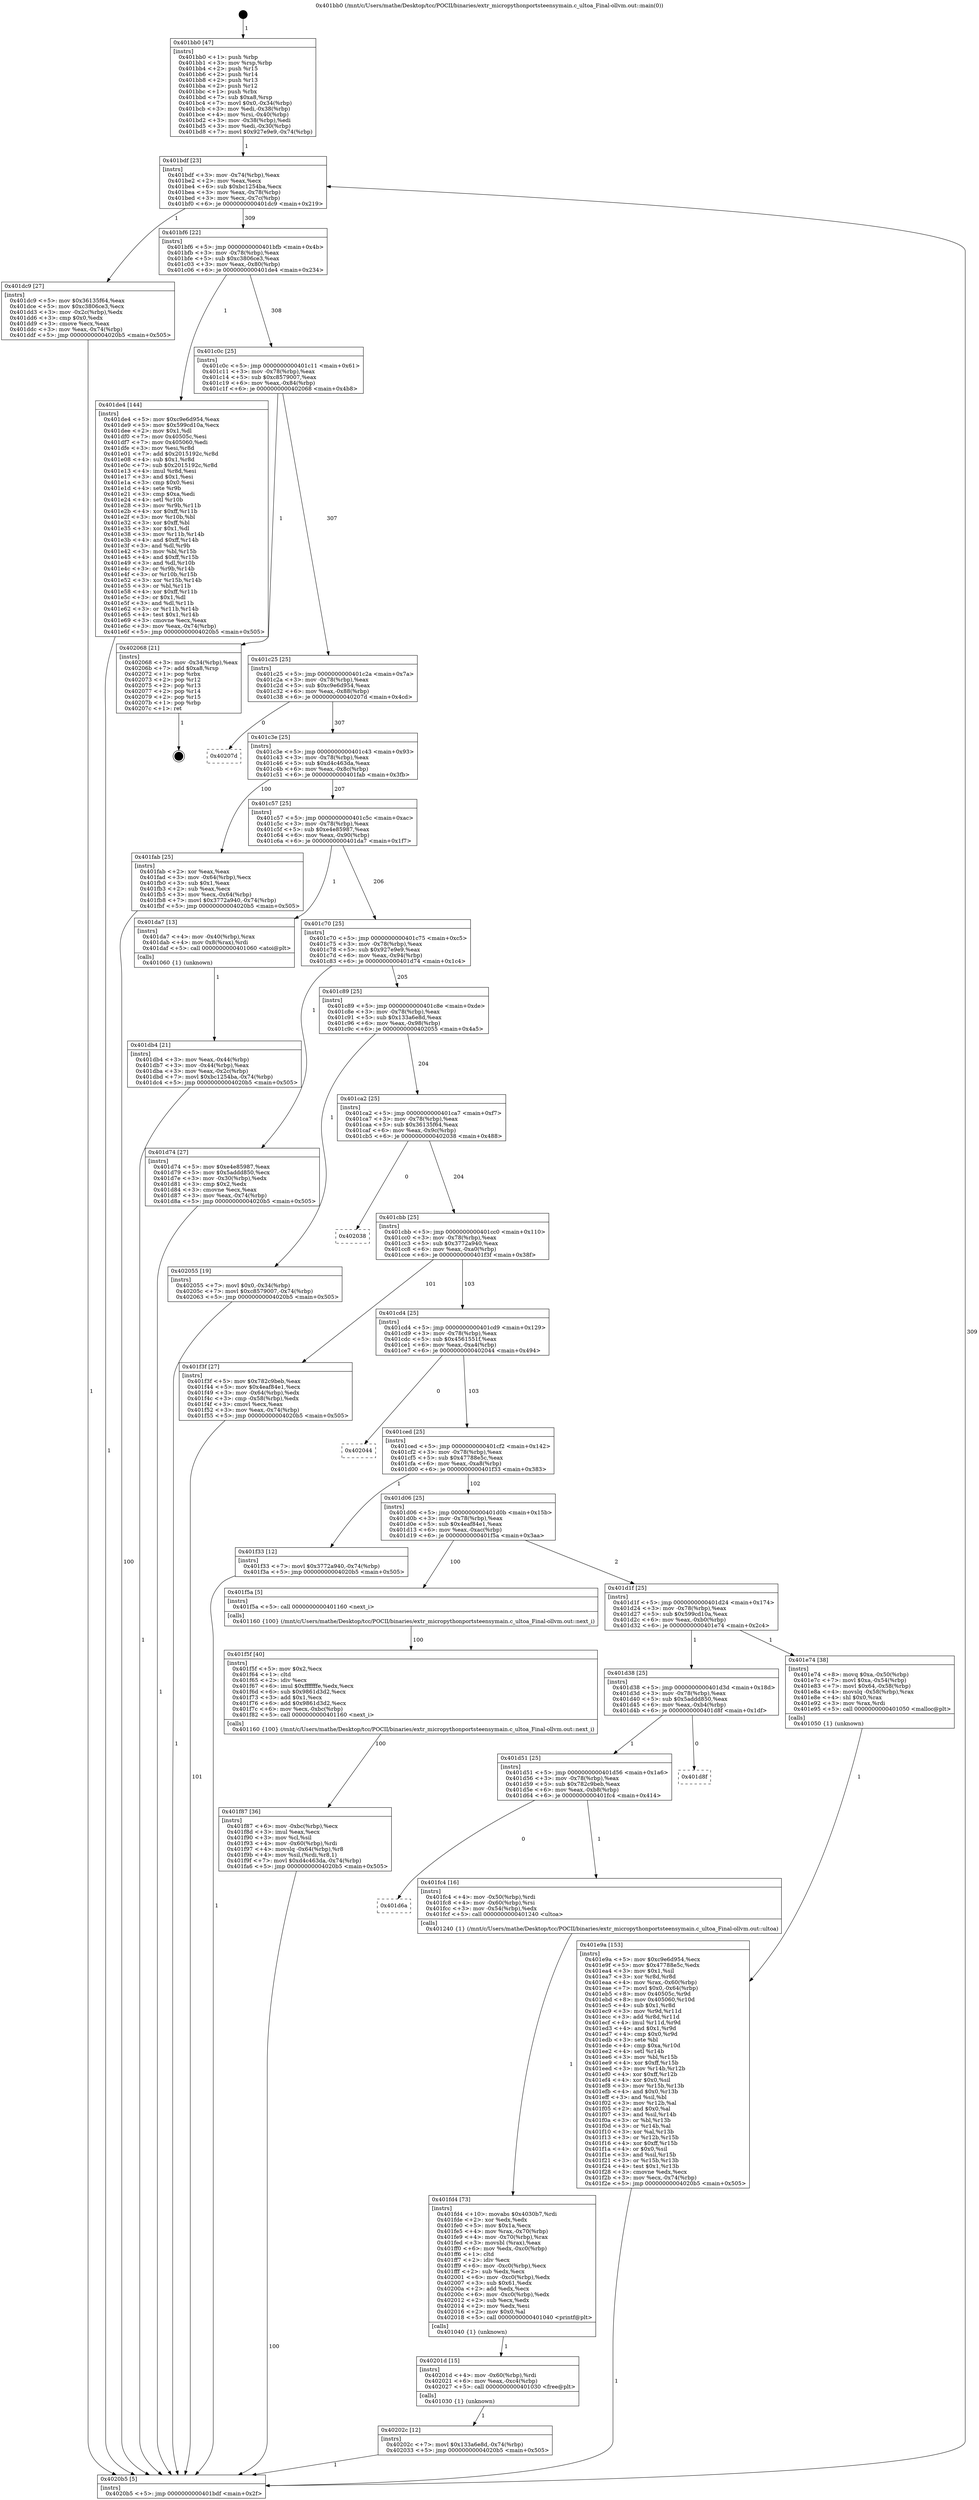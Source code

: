 digraph "0x401bb0" {
  label = "0x401bb0 (/mnt/c/Users/mathe/Desktop/tcc/POCII/binaries/extr_micropythonportsteensymain.c_ultoa_Final-ollvm.out::main(0))"
  labelloc = "t"
  node[shape=record]

  Entry [label="",width=0.3,height=0.3,shape=circle,fillcolor=black,style=filled]
  "0x401bdf" [label="{
     0x401bdf [23]\l
     | [instrs]\l
     &nbsp;&nbsp;0x401bdf \<+3\>: mov -0x74(%rbp),%eax\l
     &nbsp;&nbsp;0x401be2 \<+2\>: mov %eax,%ecx\l
     &nbsp;&nbsp;0x401be4 \<+6\>: sub $0xbc1254ba,%ecx\l
     &nbsp;&nbsp;0x401bea \<+3\>: mov %eax,-0x78(%rbp)\l
     &nbsp;&nbsp;0x401bed \<+3\>: mov %ecx,-0x7c(%rbp)\l
     &nbsp;&nbsp;0x401bf0 \<+6\>: je 0000000000401dc9 \<main+0x219\>\l
  }"]
  "0x401dc9" [label="{
     0x401dc9 [27]\l
     | [instrs]\l
     &nbsp;&nbsp;0x401dc9 \<+5\>: mov $0x36135f64,%eax\l
     &nbsp;&nbsp;0x401dce \<+5\>: mov $0xc3806ce3,%ecx\l
     &nbsp;&nbsp;0x401dd3 \<+3\>: mov -0x2c(%rbp),%edx\l
     &nbsp;&nbsp;0x401dd6 \<+3\>: cmp $0x0,%edx\l
     &nbsp;&nbsp;0x401dd9 \<+3\>: cmove %ecx,%eax\l
     &nbsp;&nbsp;0x401ddc \<+3\>: mov %eax,-0x74(%rbp)\l
     &nbsp;&nbsp;0x401ddf \<+5\>: jmp 00000000004020b5 \<main+0x505\>\l
  }"]
  "0x401bf6" [label="{
     0x401bf6 [22]\l
     | [instrs]\l
     &nbsp;&nbsp;0x401bf6 \<+5\>: jmp 0000000000401bfb \<main+0x4b\>\l
     &nbsp;&nbsp;0x401bfb \<+3\>: mov -0x78(%rbp),%eax\l
     &nbsp;&nbsp;0x401bfe \<+5\>: sub $0xc3806ce3,%eax\l
     &nbsp;&nbsp;0x401c03 \<+3\>: mov %eax,-0x80(%rbp)\l
     &nbsp;&nbsp;0x401c06 \<+6\>: je 0000000000401de4 \<main+0x234\>\l
  }"]
  Exit [label="",width=0.3,height=0.3,shape=circle,fillcolor=black,style=filled,peripheries=2]
  "0x401de4" [label="{
     0x401de4 [144]\l
     | [instrs]\l
     &nbsp;&nbsp;0x401de4 \<+5\>: mov $0xc9e6d954,%eax\l
     &nbsp;&nbsp;0x401de9 \<+5\>: mov $0x599cd10a,%ecx\l
     &nbsp;&nbsp;0x401dee \<+2\>: mov $0x1,%dl\l
     &nbsp;&nbsp;0x401df0 \<+7\>: mov 0x40505c,%esi\l
     &nbsp;&nbsp;0x401df7 \<+7\>: mov 0x405060,%edi\l
     &nbsp;&nbsp;0x401dfe \<+3\>: mov %esi,%r8d\l
     &nbsp;&nbsp;0x401e01 \<+7\>: add $0x2015192c,%r8d\l
     &nbsp;&nbsp;0x401e08 \<+4\>: sub $0x1,%r8d\l
     &nbsp;&nbsp;0x401e0c \<+7\>: sub $0x2015192c,%r8d\l
     &nbsp;&nbsp;0x401e13 \<+4\>: imul %r8d,%esi\l
     &nbsp;&nbsp;0x401e17 \<+3\>: and $0x1,%esi\l
     &nbsp;&nbsp;0x401e1a \<+3\>: cmp $0x0,%esi\l
     &nbsp;&nbsp;0x401e1d \<+4\>: sete %r9b\l
     &nbsp;&nbsp;0x401e21 \<+3\>: cmp $0xa,%edi\l
     &nbsp;&nbsp;0x401e24 \<+4\>: setl %r10b\l
     &nbsp;&nbsp;0x401e28 \<+3\>: mov %r9b,%r11b\l
     &nbsp;&nbsp;0x401e2b \<+4\>: xor $0xff,%r11b\l
     &nbsp;&nbsp;0x401e2f \<+3\>: mov %r10b,%bl\l
     &nbsp;&nbsp;0x401e32 \<+3\>: xor $0xff,%bl\l
     &nbsp;&nbsp;0x401e35 \<+3\>: xor $0x1,%dl\l
     &nbsp;&nbsp;0x401e38 \<+3\>: mov %r11b,%r14b\l
     &nbsp;&nbsp;0x401e3b \<+4\>: and $0xff,%r14b\l
     &nbsp;&nbsp;0x401e3f \<+3\>: and %dl,%r9b\l
     &nbsp;&nbsp;0x401e42 \<+3\>: mov %bl,%r15b\l
     &nbsp;&nbsp;0x401e45 \<+4\>: and $0xff,%r15b\l
     &nbsp;&nbsp;0x401e49 \<+3\>: and %dl,%r10b\l
     &nbsp;&nbsp;0x401e4c \<+3\>: or %r9b,%r14b\l
     &nbsp;&nbsp;0x401e4f \<+3\>: or %r10b,%r15b\l
     &nbsp;&nbsp;0x401e52 \<+3\>: xor %r15b,%r14b\l
     &nbsp;&nbsp;0x401e55 \<+3\>: or %bl,%r11b\l
     &nbsp;&nbsp;0x401e58 \<+4\>: xor $0xff,%r11b\l
     &nbsp;&nbsp;0x401e5c \<+3\>: or $0x1,%dl\l
     &nbsp;&nbsp;0x401e5f \<+3\>: and %dl,%r11b\l
     &nbsp;&nbsp;0x401e62 \<+3\>: or %r11b,%r14b\l
     &nbsp;&nbsp;0x401e65 \<+4\>: test $0x1,%r14b\l
     &nbsp;&nbsp;0x401e69 \<+3\>: cmovne %ecx,%eax\l
     &nbsp;&nbsp;0x401e6c \<+3\>: mov %eax,-0x74(%rbp)\l
     &nbsp;&nbsp;0x401e6f \<+5\>: jmp 00000000004020b5 \<main+0x505\>\l
  }"]
  "0x401c0c" [label="{
     0x401c0c [25]\l
     | [instrs]\l
     &nbsp;&nbsp;0x401c0c \<+5\>: jmp 0000000000401c11 \<main+0x61\>\l
     &nbsp;&nbsp;0x401c11 \<+3\>: mov -0x78(%rbp),%eax\l
     &nbsp;&nbsp;0x401c14 \<+5\>: sub $0xc8579007,%eax\l
     &nbsp;&nbsp;0x401c19 \<+6\>: mov %eax,-0x84(%rbp)\l
     &nbsp;&nbsp;0x401c1f \<+6\>: je 0000000000402068 \<main+0x4b8\>\l
  }"]
  "0x40202c" [label="{
     0x40202c [12]\l
     | [instrs]\l
     &nbsp;&nbsp;0x40202c \<+7\>: movl $0x133a6e8d,-0x74(%rbp)\l
     &nbsp;&nbsp;0x402033 \<+5\>: jmp 00000000004020b5 \<main+0x505\>\l
  }"]
  "0x402068" [label="{
     0x402068 [21]\l
     | [instrs]\l
     &nbsp;&nbsp;0x402068 \<+3\>: mov -0x34(%rbp),%eax\l
     &nbsp;&nbsp;0x40206b \<+7\>: add $0xa8,%rsp\l
     &nbsp;&nbsp;0x402072 \<+1\>: pop %rbx\l
     &nbsp;&nbsp;0x402073 \<+2\>: pop %r12\l
     &nbsp;&nbsp;0x402075 \<+2\>: pop %r13\l
     &nbsp;&nbsp;0x402077 \<+2\>: pop %r14\l
     &nbsp;&nbsp;0x402079 \<+2\>: pop %r15\l
     &nbsp;&nbsp;0x40207b \<+1\>: pop %rbp\l
     &nbsp;&nbsp;0x40207c \<+1\>: ret\l
  }"]
  "0x401c25" [label="{
     0x401c25 [25]\l
     | [instrs]\l
     &nbsp;&nbsp;0x401c25 \<+5\>: jmp 0000000000401c2a \<main+0x7a\>\l
     &nbsp;&nbsp;0x401c2a \<+3\>: mov -0x78(%rbp),%eax\l
     &nbsp;&nbsp;0x401c2d \<+5\>: sub $0xc9e6d954,%eax\l
     &nbsp;&nbsp;0x401c32 \<+6\>: mov %eax,-0x88(%rbp)\l
     &nbsp;&nbsp;0x401c38 \<+6\>: je 000000000040207d \<main+0x4cd\>\l
  }"]
  "0x40201d" [label="{
     0x40201d [15]\l
     | [instrs]\l
     &nbsp;&nbsp;0x40201d \<+4\>: mov -0x60(%rbp),%rdi\l
     &nbsp;&nbsp;0x402021 \<+6\>: mov %eax,-0xc4(%rbp)\l
     &nbsp;&nbsp;0x402027 \<+5\>: call 0000000000401030 \<free@plt\>\l
     | [calls]\l
     &nbsp;&nbsp;0x401030 \{1\} (unknown)\l
  }"]
  "0x40207d" [label="{
     0x40207d\l
  }", style=dashed]
  "0x401c3e" [label="{
     0x401c3e [25]\l
     | [instrs]\l
     &nbsp;&nbsp;0x401c3e \<+5\>: jmp 0000000000401c43 \<main+0x93\>\l
     &nbsp;&nbsp;0x401c43 \<+3\>: mov -0x78(%rbp),%eax\l
     &nbsp;&nbsp;0x401c46 \<+5\>: sub $0xd4c463da,%eax\l
     &nbsp;&nbsp;0x401c4b \<+6\>: mov %eax,-0x8c(%rbp)\l
     &nbsp;&nbsp;0x401c51 \<+6\>: je 0000000000401fab \<main+0x3fb\>\l
  }"]
  "0x401fd4" [label="{
     0x401fd4 [73]\l
     | [instrs]\l
     &nbsp;&nbsp;0x401fd4 \<+10\>: movabs $0x4030b7,%rdi\l
     &nbsp;&nbsp;0x401fde \<+2\>: xor %edx,%edx\l
     &nbsp;&nbsp;0x401fe0 \<+5\>: mov $0x1a,%ecx\l
     &nbsp;&nbsp;0x401fe5 \<+4\>: mov %rax,-0x70(%rbp)\l
     &nbsp;&nbsp;0x401fe9 \<+4\>: mov -0x70(%rbp),%rax\l
     &nbsp;&nbsp;0x401fed \<+3\>: movsbl (%rax),%eax\l
     &nbsp;&nbsp;0x401ff0 \<+6\>: mov %edx,-0xc0(%rbp)\l
     &nbsp;&nbsp;0x401ff6 \<+1\>: cltd\l
     &nbsp;&nbsp;0x401ff7 \<+2\>: idiv %ecx\l
     &nbsp;&nbsp;0x401ff9 \<+6\>: mov -0xc0(%rbp),%ecx\l
     &nbsp;&nbsp;0x401fff \<+2\>: sub %edx,%ecx\l
     &nbsp;&nbsp;0x402001 \<+6\>: mov -0xc0(%rbp),%edx\l
     &nbsp;&nbsp;0x402007 \<+3\>: sub $0x61,%edx\l
     &nbsp;&nbsp;0x40200a \<+2\>: add %edx,%ecx\l
     &nbsp;&nbsp;0x40200c \<+6\>: mov -0xc0(%rbp),%edx\l
     &nbsp;&nbsp;0x402012 \<+2\>: sub %ecx,%edx\l
     &nbsp;&nbsp;0x402014 \<+2\>: mov %edx,%esi\l
     &nbsp;&nbsp;0x402016 \<+2\>: mov $0x0,%al\l
     &nbsp;&nbsp;0x402018 \<+5\>: call 0000000000401040 \<printf@plt\>\l
     | [calls]\l
     &nbsp;&nbsp;0x401040 \{1\} (unknown)\l
  }"]
  "0x401fab" [label="{
     0x401fab [25]\l
     | [instrs]\l
     &nbsp;&nbsp;0x401fab \<+2\>: xor %eax,%eax\l
     &nbsp;&nbsp;0x401fad \<+3\>: mov -0x64(%rbp),%ecx\l
     &nbsp;&nbsp;0x401fb0 \<+3\>: sub $0x1,%eax\l
     &nbsp;&nbsp;0x401fb3 \<+2\>: sub %eax,%ecx\l
     &nbsp;&nbsp;0x401fb5 \<+3\>: mov %ecx,-0x64(%rbp)\l
     &nbsp;&nbsp;0x401fb8 \<+7\>: movl $0x3772a940,-0x74(%rbp)\l
     &nbsp;&nbsp;0x401fbf \<+5\>: jmp 00000000004020b5 \<main+0x505\>\l
  }"]
  "0x401c57" [label="{
     0x401c57 [25]\l
     | [instrs]\l
     &nbsp;&nbsp;0x401c57 \<+5\>: jmp 0000000000401c5c \<main+0xac\>\l
     &nbsp;&nbsp;0x401c5c \<+3\>: mov -0x78(%rbp),%eax\l
     &nbsp;&nbsp;0x401c5f \<+5\>: sub $0xe4e85987,%eax\l
     &nbsp;&nbsp;0x401c64 \<+6\>: mov %eax,-0x90(%rbp)\l
     &nbsp;&nbsp;0x401c6a \<+6\>: je 0000000000401da7 \<main+0x1f7\>\l
  }"]
  "0x401d6a" [label="{
     0x401d6a\l
  }", style=dashed]
  "0x401da7" [label="{
     0x401da7 [13]\l
     | [instrs]\l
     &nbsp;&nbsp;0x401da7 \<+4\>: mov -0x40(%rbp),%rax\l
     &nbsp;&nbsp;0x401dab \<+4\>: mov 0x8(%rax),%rdi\l
     &nbsp;&nbsp;0x401daf \<+5\>: call 0000000000401060 \<atoi@plt\>\l
     | [calls]\l
     &nbsp;&nbsp;0x401060 \{1\} (unknown)\l
  }"]
  "0x401c70" [label="{
     0x401c70 [25]\l
     | [instrs]\l
     &nbsp;&nbsp;0x401c70 \<+5\>: jmp 0000000000401c75 \<main+0xc5\>\l
     &nbsp;&nbsp;0x401c75 \<+3\>: mov -0x78(%rbp),%eax\l
     &nbsp;&nbsp;0x401c78 \<+5\>: sub $0x927e9e9,%eax\l
     &nbsp;&nbsp;0x401c7d \<+6\>: mov %eax,-0x94(%rbp)\l
     &nbsp;&nbsp;0x401c83 \<+6\>: je 0000000000401d74 \<main+0x1c4\>\l
  }"]
  "0x401fc4" [label="{
     0x401fc4 [16]\l
     | [instrs]\l
     &nbsp;&nbsp;0x401fc4 \<+4\>: mov -0x50(%rbp),%rdi\l
     &nbsp;&nbsp;0x401fc8 \<+4\>: mov -0x60(%rbp),%rsi\l
     &nbsp;&nbsp;0x401fcc \<+3\>: mov -0x54(%rbp),%edx\l
     &nbsp;&nbsp;0x401fcf \<+5\>: call 0000000000401240 \<ultoa\>\l
     | [calls]\l
     &nbsp;&nbsp;0x401240 \{1\} (/mnt/c/Users/mathe/Desktop/tcc/POCII/binaries/extr_micropythonportsteensymain.c_ultoa_Final-ollvm.out::ultoa)\l
  }"]
  "0x401d74" [label="{
     0x401d74 [27]\l
     | [instrs]\l
     &nbsp;&nbsp;0x401d74 \<+5\>: mov $0xe4e85987,%eax\l
     &nbsp;&nbsp;0x401d79 \<+5\>: mov $0x5addd850,%ecx\l
     &nbsp;&nbsp;0x401d7e \<+3\>: mov -0x30(%rbp),%edx\l
     &nbsp;&nbsp;0x401d81 \<+3\>: cmp $0x2,%edx\l
     &nbsp;&nbsp;0x401d84 \<+3\>: cmovne %ecx,%eax\l
     &nbsp;&nbsp;0x401d87 \<+3\>: mov %eax,-0x74(%rbp)\l
     &nbsp;&nbsp;0x401d8a \<+5\>: jmp 00000000004020b5 \<main+0x505\>\l
  }"]
  "0x401c89" [label="{
     0x401c89 [25]\l
     | [instrs]\l
     &nbsp;&nbsp;0x401c89 \<+5\>: jmp 0000000000401c8e \<main+0xde\>\l
     &nbsp;&nbsp;0x401c8e \<+3\>: mov -0x78(%rbp),%eax\l
     &nbsp;&nbsp;0x401c91 \<+5\>: sub $0x133a6e8d,%eax\l
     &nbsp;&nbsp;0x401c96 \<+6\>: mov %eax,-0x98(%rbp)\l
     &nbsp;&nbsp;0x401c9c \<+6\>: je 0000000000402055 \<main+0x4a5\>\l
  }"]
  "0x4020b5" [label="{
     0x4020b5 [5]\l
     | [instrs]\l
     &nbsp;&nbsp;0x4020b5 \<+5\>: jmp 0000000000401bdf \<main+0x2f\>\l
  }"]
  "0x401bb0" [label="{
     0x401bb0 [47]\l
     | [instrs]\l
     &nbsp;&nbsp;0x401bb0 \<+1\>: push %rbp\l
     &nbsp;&nbsp;0x401bb1 \<+3\>: mov %rsp,%rbp\l
     &nbsp;&nbsp;0x401bb4 \<+2\>: push %r15\l
     &nbsp;&nbsp;0x401bb6 \<+2\>: push %r14\l
     &nbsp;&nbsp;0x401bb8 \<+2\>: push %r13\l
     &nbsp;&nbsp;0x401bba \<+2\>: push %r12\l
     &nbsp;&nbsp;0x401bbc \<+1\>: push %rbx\l
     &nbsp;&nbsp;0x401bbd \<+7\>: sub $0xa8,%rsp\l
     &nbsp;&nbsp;0x401bc4 \<+7\>: movl $0x0,-0x34(%rbp)\l
     &nbsp;&nbsp;0x401bcb \<+3\>: mov %edi,-0x38(%rbp)\l
     &nbsp;&nbsp;0x401bce \<+4\>: mov %rsi,-0x40(%rbp)\l
     &nbsp;&nbsp;0x401bd2 \<+3\>: mov -0x38(%rbp),%edi\l
     &nbsp;&nbsp;0x401bd5 \<+3\>: mov %edi,-0x30(%rbp)\l
     &nbsp;&nbsp;0x401bd8 \<+7\>: movl $0x927e9e9,-0x74(%rbp)\l
  }"]
  "0x401db4" [label="{
     0x401db4 [21]\l
     | [instrs]\l
     &nbsp;&nbsp;0x401db4 \<+3\>: mov %eax,-0x44(%rbp)\l
     &nbsp;&nbsp;0x401db7 \<+3\>: mov -0x44(%rbp),%eax\l
     &nbsp;&nbsp;0x401dba \<+3\>: mov %eax,-0x2c(%rbp)\l
     &nbsp;&nbsp;0x401dbd \<+7\>: movl $0xbc1254ba,-0x74(%rbp)\l
     &nbsp;&nbsp;0x401dc4 \<+5\>: jmp 00000000004020b5 \<main+0x505\>\l
  }"]
  "0x401d51" [label="{
     0x401d51 [25]\l
     | [instrs]\l
     &nbsp;&nbsp;0x401d51 \<+5\>: jmp 0000000000401d56 \<main+0x1a6\>\l
     &nbsp;&nbsp;0x401d56 \<+3\>: mov -0x78(%rbp),%eax\l
     &nbsp;&nbsp;0x401d59 \<+5\>: sub $0x782c9beb,%eax\l
     &nbsp;&nbsp;0x401d5e \<+6\>: mov %eax,-0xb8(%rbp)\l
     &nbsp;&nbsp;0x401d64 \<+6\>: je 0000000000401fc4 \<main+0x414\>\l
  }"]
  "0x402055" [label="{
     0x402055 [19]\l
     | [instrs]\l
     &nbsp;&nbsp;0x402055 \<+7\>: movl $0x0,-0x34(%rbp)\l
     &nbsp;&nbsp;0x40205c \<+7\>: movl $0xc8579007,-0x74(%rbp)\l
     &nbsp;&nbsp;0x402063 \<+5\>: jmp 00000000004020b5 \<main+0x505\>\l
  }"]
  "0x401ca2" [label="{
     0x401ca2 [25]\l
     | [instrs]\l
     &nbsp;&nbsp;0x401ca2 \<+5\>: jmp 0000000000401ca7 \<main+0xf7\>\l
     &nbsp;&nbsp;0x401ca7 \<+3\>: mov -0x78(%rbp),%eax\l
     &nbsp;&nbsp;0x401caa \<+5\>: sub $0x36135f64,%eax\l
     &nbsp;&nbsp;0x401caf \<+6\>: mov %eax,-0x9c(%rbp)\l
     &nbsp;&nbsp;0x401cb5 \<+6\>: je 0000000000402038 \<main+0x488\>\l
  }"]
  "0x401d8f" [label="{
     0x401d8f\l
  }", style=dashed]
  "0x402038" [label="{
     0x402038\l
  }", style=dashed]
  "0x401cbb" [label="{
     0x401cbb [25]\l
     | [instrs]\l
     &nbsp;&nbsp;0x401cbb \<+5\>: jmp 0000000000401cc0 \<main+0x110\>\l
     &nbsp;&nbsp;0x401cc0 \<+3\>: mov -0x78(%rbp),%eax\l
     &nbsp;&nbsp;0x401cc3 \<+5\>: sub $0x3772a940,%eax\l
     &nbsp;&nbsp;0x401cc8 \<+6\>: mov %eax,-0xa0(%rbp)\l
     &nbsp;&nbsp;0x401cce \<+6\>: je 0000000000401f3f \<main+0x38f\>\l
  }"]
  "0x401f87" [label="{
     0x401f87 [36]\l
     | [instrs]\l
     &nbsp;&nbsp;0x401f87 \<+6\>: mov -0xbc(%rbp),%ecx\l
     &nbsp;&nbsp;0x401f8d \<+3\>: imul %eax,%ecx\l
     &nbsp;&nbsp;0x401f90 \<+3\>: mov %cl,%sil\l
     &nbsp;&nbsp;0x401f93 \<+4\>: mov -0x60(%rbp),%rdi\l
     &nbsp;&nbsp;0x401f97 \<+4\>: movslq -0x64(%rbp),%r8\l
     &nbsp;&nbsp;0x401f9b \<+4\>: mov %sil,(%rdi,%r8,1)\l
     &nbsp;&nbsp;0x401f9f \<+7\>: movl $0xd4c463da,-0x74(%rbp)\l
     &nbsp;&nbsp;0x401fa6 \<+5\>: jmp 00000000004020b5 \<main+0x505\>\l
  }"]
  "0x401f3f" [label="{
     0x401f3f [27]\l
     | [instrs]\l
     &nbsp;&nbsp;0x401f3f \<+5\>: mov $0x782c9beb,%eax\l
     &nbsp;&nbsp;0x401f44 \<+5\>: mov $0x4eaf84e1,%ecx\l
     &nbsp;&nbsp;0x401f49 \<+3\>: mov -0x64(%rbp),%edx\l
     &nbsp;&nbsp;0x401f4c \<+3\>: cmp -0x58(%rbp),%edx\l
     &nbsp;&nbsp;0x401f4f \<+3\>: cmovl %ecx,%eax\l
     &nbsp;&nbsp;0x401f52 \<+3\>: mov %eax,-0x74(%rbp)\l
     &nbsp;&nbsp;0x401f55 \<+5\>: jmp 00000000004020b5 \<main+0x505\>\l
  }"]
  "0x401cd4" [label="{
     0x401cd4 [25]\l
     | [instrs]\l
     &nbsp;&nbsp;0x401cd4 \<+5\>: jmp 0000000000401cd9 \<main+0x129\>\l
     &nbsp;&nbsp;0x401cd9 \<+3\>: mov -0x78(%rbp),%eax\l
     &nbsp;&nbsp;0x401cdc \<+5\>: sub $0x4561551f,%eax\l
     &nbsp;&nbsp;0x401ce1 \<+6\>: mov %eax,-0xa4(%rbp)\l
     &nbsp;&nbsp;0x401ce7 \<+6\>: je 0000000000402044 \<main+0x494\>\l
  }"]
  "0x401f5f" [label="{
     0x401f5f [40]\l
     | [instrs]\l
     &nbsp;&nbsp;0x401f5f \<+5\>: mov $0x2,%ecx\l
     &nbsp;&nbsp;0x401f64 \<+1\>: cltd\l
     &nbsp;&nbsp;0x401f65 \<+2\>: idiv %ecx\l
     &nbsp;&nbsp;0x401f67 \<+6\>: imul $0xfffffffe,%edx,%ecx\l
     &nbsp;&nbsp;0x401f6d \<+6\>: sub $0x9861d3d2,%ecx\l
     &nbsp;&nbsp;0x401f73 \<+3\>: add $0x1,%ecx\l
     &nbsp;&nbsp;0x401f76 \<+6\>: add $0x9861d3d2,%ecx\l
     &nbsp;&nbsp;0x401f7c \<+6\>: mov %ecx,-0xbc(%rbp)\l
     &nbsp;&nbsp;0x401f82 \<+5\>: call 0000000000401160 \<next_i\>\l
     | [calls]\l
     &nbsp;&nbsp;0x401160 \{100\} (/mnt/c/Users/mathe/Desktop/tcc/POCII/binaries/extr_micropythonportsteensymain.c_ultoa_Final-ollvm.out::next_i)\l
  }"]
  "0x402044" [label="{
     0x402044\l
  }", style=dashed]
  "0x401ced" [label="{
     0x401ced [25]\l
     | [instrs]\l
     &nbsp;&nbsp;0x401ced \<+5\>: jmp 0000000000401cf2 \<main+0x142\>\l
     &nbsp;&nbsp;0x401cf2 \<+3\>: mov -0x78(%rbp),%eax\l
     &nbsp;&nbsp;0x401cf5 \<+5\>: sub $0x47788e5c,%eax\l
     &nbsp;&nbsp;0x401cfa \<+6\>: mov %eax,-0xa8(%rbp)\l
     &nbsp;&nbsp;0x401d00 \<+6\>: je 0000000000401f33 \<main+0x383\>\l
  }"]
  "0x401e9a" [label="{
     0x401e9a [153]\l
     | [instrs]\l
     &nbsp;&nbsp;0x401e9a \<+5\>: mov $0xc9e6d954,%ecx\l
     &nbsp;&nbsp;0x401e9f \<+5\>: mov $0x47788e5c,%edx\l
     &nbsp;&nbsp;0x401ea4 \<+3\>: mov $0x1,%sil\l
     &nbsp;&nbsp;0x401ea7 \<+3\>: xor %r8d,%r8d\l
     &nbsp;&nbsp;0x401eaa \<+4\>: mov %rax,-0x60(%rbp)\l
     &nbsp;&nbsp;0x401eae \<+7\>: movl $0x0,-0x64(%rbp)\l
     &nbsp;&nbsp;0x401eb5 \<+8\>: mov 0x40505c,%r9d\l
     &nbsp;&nbsp;0x401ebd \<+8\>: mov 0x405060,%r10d\l
     &nbsp;&nbsp;0x401ec5 \<+4\>: sub $0x1,%r8d\l
     &nbsp;&nbsp;0x401ec9 \<+3\>: mov %r9d,%r11d\l
     &nbsp;&nbsp;0x401ecc \<+3\>: add %r8d,%r11d\l
     &nbsp;&nbsp;0x401ecf \<+4\>: imul %r11d,%r9d\l
     &nbsp;&nbsp;0x401ed3 \<+4\>: and $0x1,%r9d\l
     &nbsp;&nbsp;0x401ed7 \<+4\>: cmp $0x0,%r9d\l
     &nbsp;&nbsp;0x401edb \<+3\>: sete %bl\l
     &nbsp;&nbsp;0x401ede \<+4\>: cmp $0xa,%r10d\l
     &nbsp;&nbsp;0x401ee2 \<+4\>: setl %r14b\l
     &nbsp;&nbsp;0x401ee6 \<+3\>: mov %bl,%r15b\l
     &nbsp;&nbsp;0x401ee9 \<+4\>: xor $0xff,%r15b\l
     &nbsp;&nbsp;0x401eed \<+3\>: mov %r14b,%r12b\l
     &nbsp;&nbsp;0x401ef0 \<+4\>: xor $0xff,%r12b\l
     &nbsp;&nbsp;0x401ef4 \<+4\>: xor $0x0,%sil\l
     &nbsp;&nbsp;0x401ef8 \<+3\>: mov %r15b,%r13b\l
     &nbsp;&nbsp;0x401efb \<+4\>: and $0x0,%r13b\l
     &nbsp;&nbsp;0x401eff \<+3\>: and %sil,%bl\l
     &nbsp;&nbsp;0x401f02 \<+3\>: mov %r12b,%al\l
     &nbsp;&nbsp;0x401f05 \<+2\>: and $0x0,%al\l
     &nbsp;&nbsp;0x401f07 \<+3\>: and %sil,%r14b\l
     &nbsp;&nbsp;0x401f0a \<+3\>: or %bl,%r13b\l
     &nbsp;&nbsp;0x401f0d \<+3\>: or %r14b,%al\l
     &nbsp;&nbsp;0x401f10 \<+3\>: xor %al,%r13b\l
     &nbsp;&nbsp;0x401f13 \<+3\>: or %r12b,%r15b\l
     &nbsp;&nbsp;0x401f16 \<+4\>: xor $0xff,%r15b\l
     &nbsp;&nbsp;0x401f1a \<+4\>: or $0x0,%sil\l
     &nbsp;&nbsp;0x401f1e \<+3\>: and %sil,%r15b\l
     &nbsp;&nbsp;0x401f21 \<+3\>: or %r15b,%r13b\l
     &nbsp;&nbsp;0x401f24 \<+4\>: test $0x1,%r13b\l
     &nbsp;&nbsp;0x401f28 \<+3\>: cmovne %edx,%ecx\l
     &nbsp;&nbsp;0x401f2b \<+3\>: mov %ecx,-0x74(%rbp)\l
     &nbsp;&nbsp;0x401f2e \<+5\>: jmp 00000000004020b5 \<main+0x505\>\l
  }"]
  "0x401f33" [label="{
     0x401f33 [12]\l
     | [instrs]\l
     &nbsp;&nbsp;0x401f33 \<+7\>: movl $0x3772a940,-0x74(%rbp)\l
     &nbsp;&nbsp;0x401f3a \<+5\>: jmp 00000000004020b5 \<main+0x505\>\l
  }"]
  "0x401d06" [label="{
     0x401d06 [25]\l
     | [instrs]\l
     &nbsp;&nbsp;0x401d06 \<+5\>: jmp 0000000000401d0b \<main+0x15b\>\l
     &nbsp;&nbsp;0x401d0b \<+3\>: mov -0x78(%rbp),%eax\l
     &nbsp;&nbsp;0x401d0e \<+5\>: sub $0x4eaf84e1,%eax\l
     &nbsp;&nbsp;0x401d13 \<+6\>: mov %eax,-0xac(%rbp)\l
     &nbsp;&nbsp;0x401d19 \<+6\>: je 0000000000401f5a \<main+0x3aa\>\l
  }"]
  "0x401d38" [label="{
     0x401d38 [25]\l
     | [instrs]\l
     &nbsp;&nbsp;0x401d38 \<+5\>: jmp 0000000000401d3d \<main+0x18d\>\l
     &nbsp;&nbsp;0x401d3d \<+3\>: mov -0x78(%rbp),%eax\l
     &nbsp;&nbsp;0x401d40 \<+5\>: sub $0x5addd850,%eax\l
     &nbsp;&nbsp;0x401d45 \<+6\>: mov %eax,-0xb4(%rbp)\l
     &nbsp;&nbsp;0x401d4b \<+6\>: je 0000000000401d8f \<main+0x1df\>\l
  }"]
  "0x401f5a" [label="{
     0x401f5a [5]\l
     | [instrs]\l
     &nbsp;&nbsp;0x401f5a \<+5\>: call 0000000000401160 \<next_i\>\l
     | [calls]\l
     &nbsp;&nbsp;0x401160 \{100\} (/mnt/c/Users/mathe/Desktop/tcc/POCII/binaries/extr_micropythonportsteensymain.c_ultoa_Final-ollvm.out::next_i)\l
  }"]
  "0x401d1f" [label="{
     0x401d1f [25]\l
     | [instrs]\l
     &nbsp;&nbsp;0x401d1f \<+5\>: jmp 0000000000401d24 \<main+0x174\>\l
     &nbsp;&nbsp;0x401d24 \<+3\>: mov -0x78(%rbp),%eax\l
     &nbsp;&nbsp;0x401d27 \<+5\>: sub $0x599cd10a,%eax\l
     &nbsp;&nbsp;0x401d2c \<+6\>: mov %eax,-0xb0(%rbp)\l
     &nbsp;&nbsp;0x401d32 \<+6\>: je 0000000000401e74 \<main+0x2c4\>\l
  }"]
  "0x401e74" [label="{
     0x401e74 [38]\l
     | [instrs]\l
     &nbsp;&nbsp;0x401e74 \<+8\>: movq $0xa,-0x50(%rbp)\l
     &nbsp;&nbsp;0x401e7c \<+7\>: movl $0xa,-0x54(%rbp)\l
     &nbsp;&nbsp;0x401e83 \<+7\>: movl $0x64,-0x58(%rbp)\l
     &nbsp;&nbsp;0x401e8a \<+4\>: movslq -0x58(%rbp),%rax\l
     &nbsp;&nbsp;0x401e8e \<+4\>: shl $0x0,%rax\l
     &nbsp;&nbsp;0x401e92 \<+3\>: mov %rax,%rdi\l
     &nbsp;&nbsp;0x401e95 \<+5\>: call 0000000000401050 \<malloc@plt\>\l
     | [calls]\l
     &nbsp;&nbsp;0x401050 \{1\} (unknown)\l
  }"]
  Entry -> "0x401bb0" [label=" 1"]
  "0x401bdf" -> "0x401dc9" [label=" 1"]
  "0x401bdf" -> "0x401bf6" [label=" 309"]
  "0x402068" -> Exit [label=" 1"]
  "0x401bf6" -> "0x401de4" [label=" 1"]
  "0x401bf6" -> "0x401c0c" [label=" 308"]
  "0x402055" -> "0x4020b5" [label=" 1"]
  "0x401c0c" -> "0x402068" [label=" 1"]
  "0x401c0c" -> "0x401c25" [label=" 307"]
  "0x40202c" -> "0x4020b5" [label=" 1"]
  "0x401c25" -> "0x40207d" [label=" 0"]
  "0x401c25" -> "0x401c3e" [label=" 307"]
  "0x40201d" -> "0x40202c" [label=" 1"]
  "0x401c3e" -> "0x401fab" [label=" 100"]
  "0x401c3e" -> "0x401c57" [label=" 207"]
  "0x401fd4" -> "0x40201d" [label=" 1"]
  "0x401c57" -> "0x401da7" [label=" 1"]
  "0x401c57" -> "0x401c70" [label=" 206"]
  "0x401fc4" -> "0x401fd4" [label=" 1"]
  "0x401c70" -> "0x401d74" [label=" 1"]
  "0x401c70" -> "0x401c89" [label=" 205"]
  "0x401d74" -> "0x4020b5" [label=" 1"]
  "0x401bb0" -> "0x401bdf" [label=" 1"]
  "0x4020b5" -> "0x401bdf" [label=" 309"]
  "0x401da7" -> "0x401db4" [label=" 1"]
  "0x401db4" -> "0x4020b5" [label=" 1"]
  "0x401dc9" -> "0x4020b5" [label=" 1"]
  "0x401de4" -> "0x4020b5" [label=" 1"]
  "0x401d51" -> "0x401d6a" [label=" 0"]
  "0x401c89" -> "0x402055" [label=" 1"]
  "0x401c89" -> "0x401ca2" [label=" 204"]
  "0x401d51" -> "0x401fc4" [label=" 1"]
  "0x401ca2" -> "0x402038" [label=" 0"]
  "0x401ca2" -> "0x401cbb" [label=" 204"]
  "0x401d38" -> "0x401d51" [label=" 1"]
  "0x401cbb" -> "0x401f3f" [label=" 101"]
  "0x401cbb" -> "0x401cd4" [label=" 103"]
  "0x401d38" -> "0x401d8f" [label=" 0"]
  "0x401cd4" -> "0x402044" [label=" 0"]
  "0x401cd4" -> "0x401ced" [label=" 103"]
  "0x401fab" -> "0x4020b5" [label=" 100"]
  "0x401ced" -> "0x401f33" [label=" 1"]
  "0x401ced" -> "0x401d06" [label=" 102"]
  "0x401f87" -> "0x4020b5" [label=" 100"]
  "0x401d06" -> "0x401f5a" [label=" 100"]
  "0x401d06" -> "0x401d1f" [label=" 2"]
  "0x401f5f" -> "0x401f87" [label=" 100"]
  "0x401d1f" -> "0x401e74" [label=" 1"]
  "0x401d1f" -> "0x401d38" [label=" 1"]
  "0x401e74" -> "0x401e9a" [label=" 1"]
  "0x401e9a" -> "0x4020b5" [label=" 1"]
  "0x401f33" -> "0x4020b5" [label=" 1"]
  "0x401f3f" -> "0x4020b5" [label=" 101"]
  "0x401f5a" -> "0x401f5f" [label=" 100"]
}
